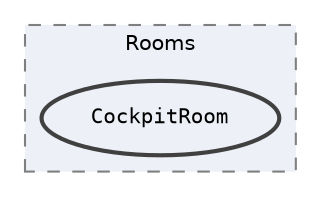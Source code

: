 digraph "Assets/Scripts/Ship/Rooms/CockpitRoom"
{
 // INTERACTIVE_SVG=YES
 // LATEX_PDF_SIZE
  bgcolor="transparent";
  edge [fontname=Helvetica,fontsize=10,labelfontname=Helvetica,labelfontsize=10];
  node [fontname=Helvetica,fontsize=10,fontname=Consolas fontsize=10 style=filled height=0.2 width=0.4 margin=0.1];
  compound=true
  subgraph clusterdir_a529025ea757274504fc567e115d1528 {
    graph [ bgcolor="#edf0f7", pencolor="grey50", label="Rooms", fontname=Helvetica,fontsize=10 style="filled,dashed", URL="dir_a529025ea757274504fc567e115d1528.html",tooltip=""]
  dir_1c6995cb34f2e19e18b6c83d6a3b5e4a [label="CockpitRoom", fillcolor="#edf0f7", color="grey25", style="filled,bold", URL="dir_1c6995cb34f2e19e18b6c83d6a3b5e4a.html",tooltip=""];
  }
}
